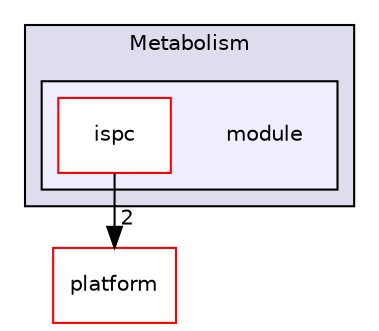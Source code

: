digraph "bioexplorer/backend/plugins/Metabolism/module" {
  compound=true
  node [ fontsize="10", fontname="Helvetica"];
  edge [ labelfontsize="10", labelfontname="Helvetica"];
  subgraph clusterdir_abbfb920f27623ce739e3ac98f05eb00 {
    graph [ bgcolor="#ddddee", pencolor="black", label="Metabolism" fontname="Helvetica", fontsize="10", URL="dir_abbfb920f27623ce739e3ac98f05eb00.html"]
  subgraph clusterdir_0ad6af54793517655e416bafc9796de3 {
    graph [ bgcolor="#eeeeff", pencolor="black", label="" URL="dir_0ad6af54793517655e416bafc9796de3.html"];
    dir_0ad6af54793517655e416bafc9796de3 [shape=plaintext label="module"];
  dir_05e9676d7aae4bef474e40190bc39637 [shape=box label="ispc" fillcolor="white" style="filled" color="red" URL="dir_05e9676d7aae4bef474e40190bc39637.html"];
  }
  }
  dir_c5a52a81292cf9a5167198f4f346d6d9 [shape=box label="platform" fillcolor="white" style="filled" color="red" URL="dir_c5a52a81292cf9a5167198f4f346d6d9.html"];
  dir_05e9676d7aae4bef474e40190bc39637->dir_c5a52a81292cf9a5167198f4f346d6d9 [headlabel="2", labeldistance=1.5 headhref="dir_000020_000059.html"];
}
